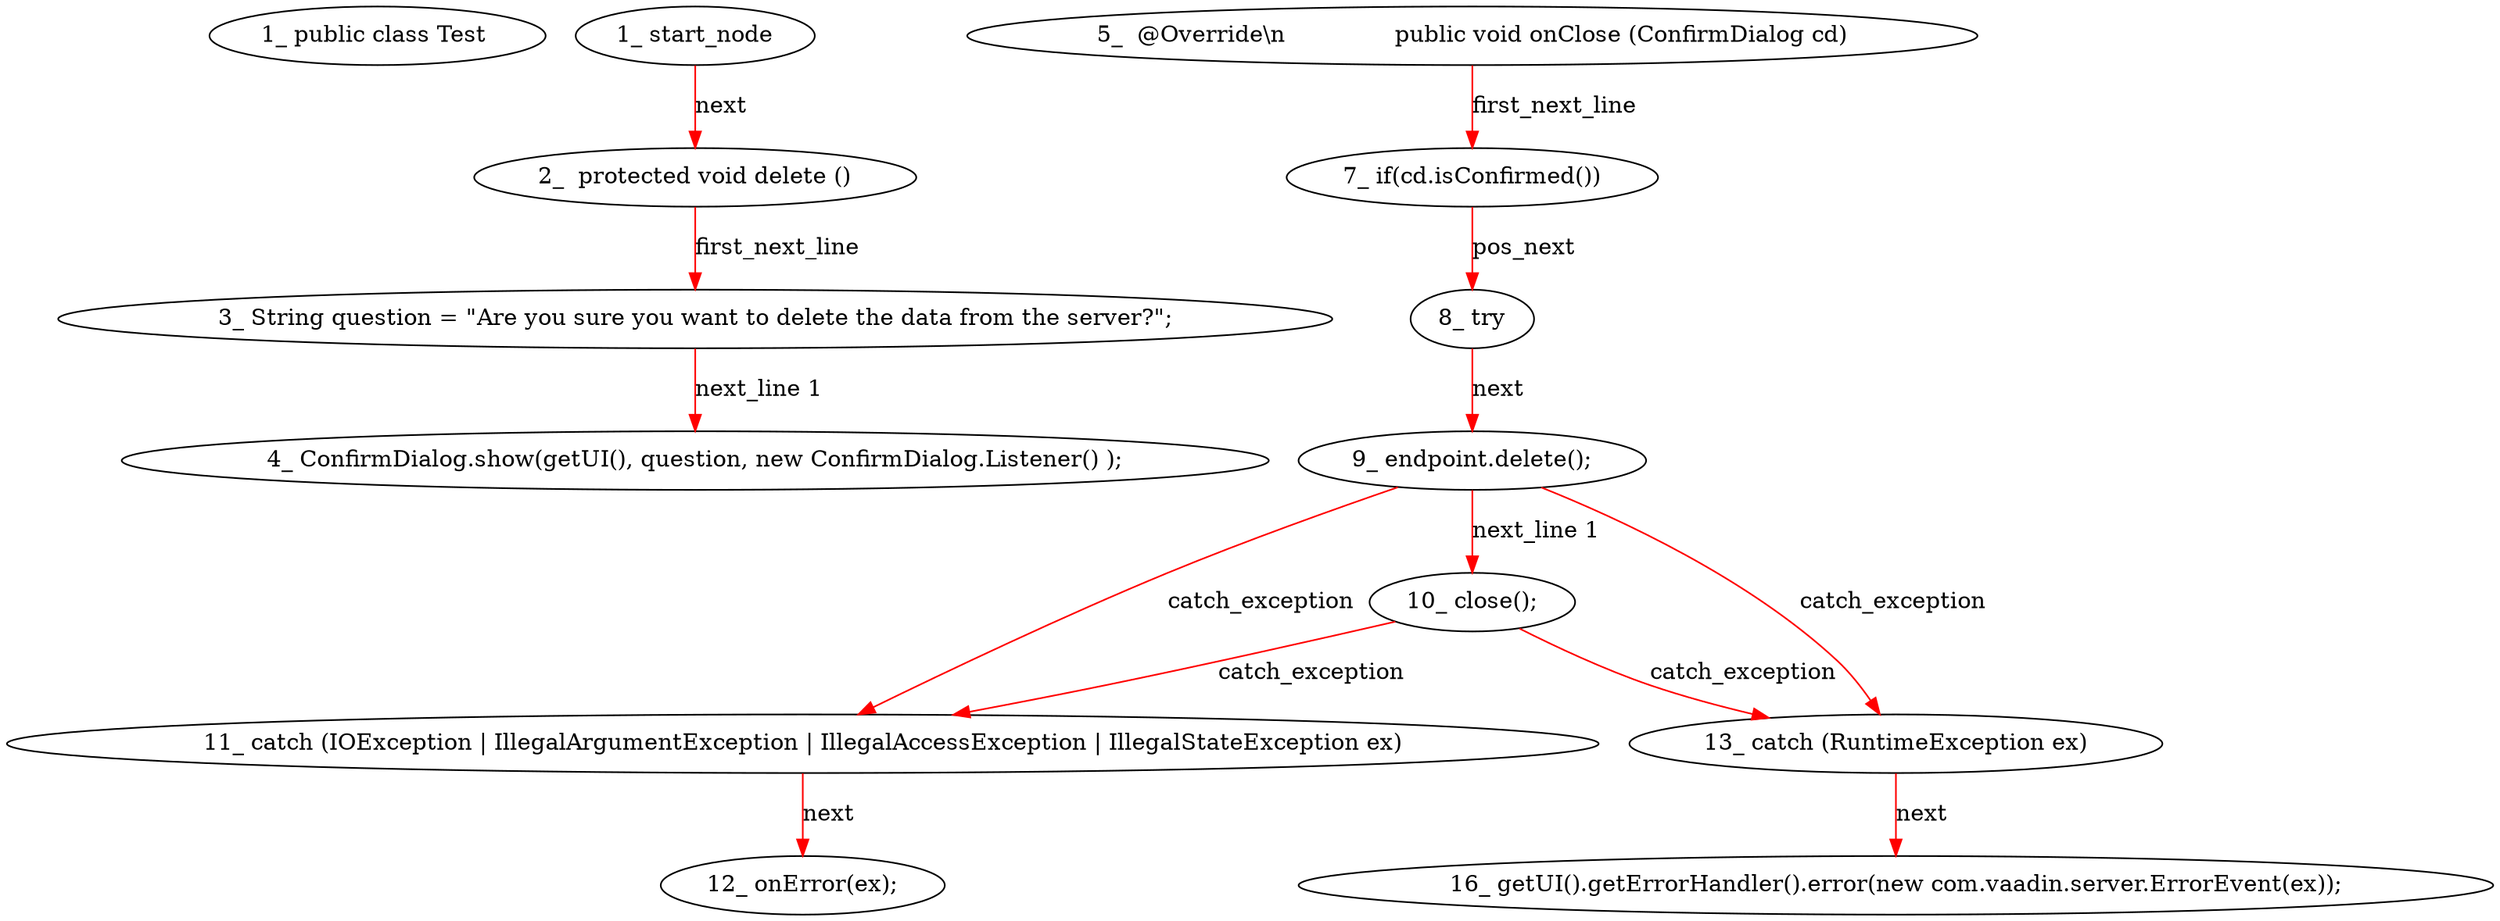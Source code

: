 digraph  {
6 [label="1_\ public\ class\ Test\ ", type_label=class_declaration];
10 [label="2_\ \ protected\ void\ delete\ \(\)", type_label=method_declaration];
16 [label="3_\ String\ question\ =\ \"Are\ you\ sure\ you\ want\ to\ delete\ the\ data\ from\ the\ server\?\";", type_label=expression_statement];
21 [label="4_\ ConfirmDialog\.show\(getUI\(\),\ question,\ new\ ConfirmDialog\.Listener\(\)\ \);", type_label=expression_statement];
36 [label="5_\ \ @Override\\n\ \ \ \ \ \ \ \ \ \ \ \ \ \ \ public\ void\ onClose\ \(ConfirmDialog\ cd\)", type_label=method_declaration];
47 [label="7_\ if\(cd\.isConfirmed\(\)\)", type_label=if];
54 [label="8_\ try", type_label=try];
56 [label="9_\ endpoint\.delete\(\);", type_label=expression_statement];
61 [label="10_\ close\(\);", type_label=expression_statement];
65 [label="11_\ catch\ \(IOException\ \|\ IllegalArgumentException\ \|\ IllegalAccessException\ \|\ IllegalStateException\ ex\)", type_label=catch];
74 [label="12_\ onError\(ex\);", type_label=expression_statement];
79 [label="13_\ catch\ \(RuntimeException\ ex\)", type_label=catch];
85 [label="16_\ getUI\(\)\.getErrorHandler\(\)\.error\(new\ com\.vaadin\.server\.ErrorEvent\(ex\)\);", type_label=expression_statement];
1 [label="1_\ start_node", type_label=start];
10 -> 16  [color=red, controlflow_type=first_next_line, edge_type=CFG_edge, key=0, label=first_next_line];
16 -> 21  [color=red, controlflow_type="next_line 1", edge_type=CFG_edge, key=0, label="next_line 1"];
36 -> 47  [color=red, controlflow_type=first_next_line, edge_type=CFG_edge, key=0, label=first_next_line];
47 -> 54  [color=red, controlflow_type=pos_next, edge_type=CFG_edge, key=0, label=pos_next];
54 -> 56  [color=red, controlflow_type=next, edge_type=CFG_edge, key=0, label=next];
56 -> 61  [color=red, controlflow_type="next_line 1", edge_type=CFG_edge, key=0, label="next_line 1"];
56 -> 65  [color=red, controlflow_type=catch_exception, edge_type=CFG_edge, key=0, label=catch_exception];
56 -> 79  [color=red, controlflow_type=catch_exception, edge_type=CFG_edge, key=0, label=catch_exception];
61 -> 65  [color=red, controlflow_type=catch_exception, edge_type=CFG_edge, key=0, label=catch_exception];
61 -> 79  [color=red, controlflow_type=catch_exception, edge_type=CFG_edge, key=0, label=catch_exception];
65 -> 74  [color=red, controlflow_type=next, edge_type=CFG_edge, key=0, label=next];
79 -> 85  [color=red, controlflow_type=next, edge_type=CFG_edge, key=0, label=next];
1 -> 10  [color=red, controlflow_type=next, edge_type=CFG_edge, key=0, label=next];
}
